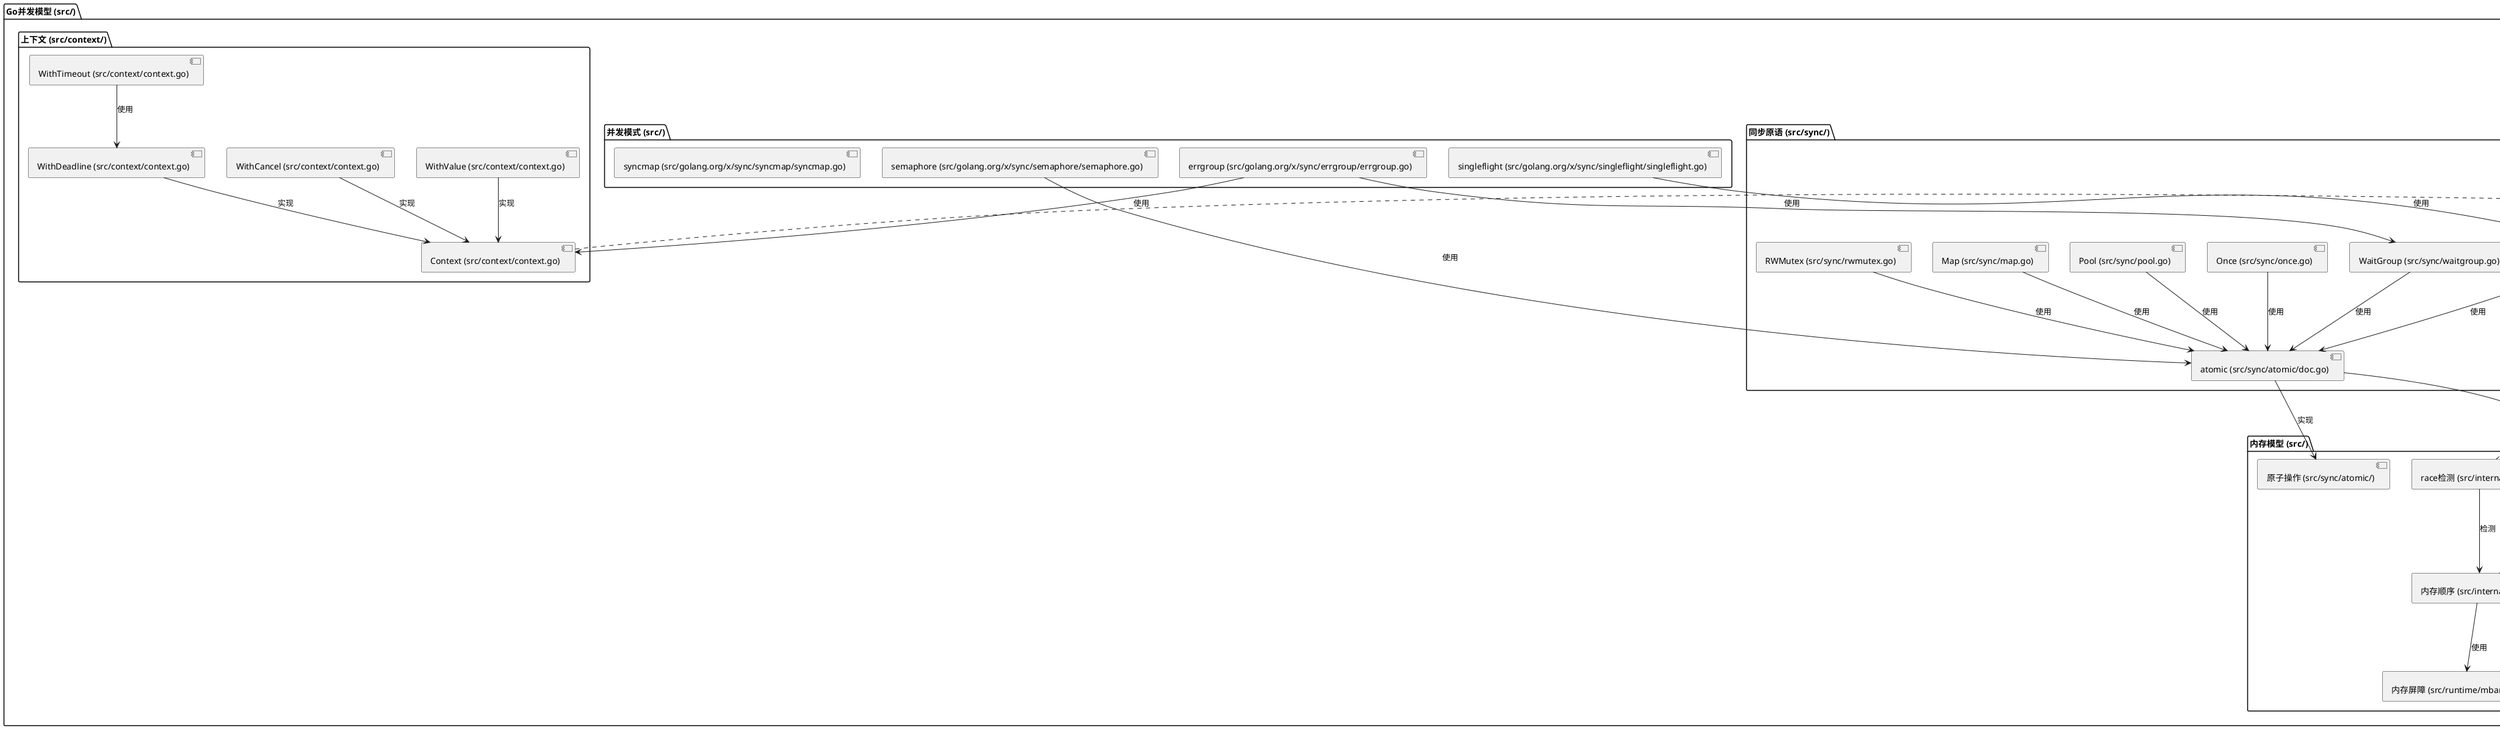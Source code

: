 @startuml Go并发模型实现架构

package "Go并发模型 (src/)" {
  package "运行时并发原语 (src/runtime/)" {
    [goroutine (src/runtime/proc.go)] as Goroutine
    [channel (src/runtime/chan.go)] as Channel
    [select (src/runtime/select.go)] as Select
    [sema (src/runtime/sema.go)] as Sema
    [netpoll (src/runtime/netpoll.go)] as NetPoll
    [timer (src/runtime/time.go)] as Timer
  }
  
  package "同步原语 (src/sync/)" {
    [Mutex (src/sync/mutex.go)] as Mutex
    [RWMutex (src/sync/rwmutex.go)] as RWMutex
    [WaitGroup (src/sync/waitgroup.go)] as WaitGroup
    [Cond (src/sync/cond.go)] as Cond
    [Once (src/sync/once.go)] as Once
    [Pool (src/sync/pool.go)] as Pool
    [Map (src/sync/map.go)] as SyncMap
    [atomic (src/sync/atomic/doc.go)] as Atomic
  }
  
  package "上下文 (src/context/)" {
    [Context (src/context/context.go)] as Context
    [WithCancel (src/context/context.go)] as WithCancel
    [WithDeadline (src/context/context.go)] as WithDeadline
    [WithTimeout (src/context/context.go)] as WithTimeout
    [WithValue (src/context/context.go)] as WithValue
  }
  
  package "并发模式 (src/)" {
    [errgroup (src/golang.org/x/sync/errgroup/errgroup.go)] as ErrGroup
    [semaphore (src/golang.org/x/sync/semaphore/semaphore.go)] as Semaphore
    [singleflight (src/golang.org/x/sync/singleflight/singleflight.go)] as SingleFlight
    [syncmap (src/golang.org/x/sync/syncmap/syncmap.go)] as XSyncMap
  }
  
  package "调度器 (src/runtime/)" {
    [G-M-P模型 (src/runtime/runtime2.go)] as GMP
    [调度循环 (src/runtime/proc.go)] as SchedLoop
    [工作窃取 (src/runtime/proc.go)] as WorkStealing
    [系统调用处理 (src/runtime/proc.go)] as SyscallHandling
    [抢占式调度 (src/runtime/preempt.go)] as Preemption
  }
  
  package "内存模型 (src/)" {
    [内存顺序 (src/internal/race/)] as MemoryOrder
    [内存屏障 (src/runtime/mbarrier.go)] as MemBarrier
    [原子操作 (src/sync/atomic/)] as AtomicOps
    [race检测 (src/internal/race/)] as RaceDetector
  }
}

' 运行时并发原语关系
Goroutine --> Sema : 使用
Channel --> Sema : 使用
Select --> Channel : 使用
NetPoll --> Sema : 使用
Timer --> Sema : 使用

' 同步原语关系
Mutex --> Atomic : 使用
RWMutex --> Atomic : 使用
WaitGroup --> Atomic : 使用
Cond --> Mutex : 使用
Once --> Atomic : 使用
Pool --> Atomic : 使用
SyncMap --> Atomic : 使用

' 上下文关系
WithCancel --> Context : 实现
WithDeadline --> Context : 实现
WithTimeout --> WithDeadline : 使用
WithValue --> Context : 实现

' 并发模式关系
ErrGroup --> Context : 使用
ErrGroup --> WaitGroup : 使用
Semaphore --> Atomic : 使用
SingleFlight --> Mutex : 使用

' 调度器关系
Goroutine --> GMP : 实现
GMP --> SchedLoop : 使用
GMP --> WorkStealing : 使用
GMP --> SyscallHandling : 使用
GMP --> Preemption : 使用

' 内存模型关系
Atomic --> AtomicOps : 实现
Atomic --> MemoryOrder : 遵循
Channel --> MemoryOrder : 遵循
Mutex --> MemoryOrder : 遵循
MemoryOrder --> MemBarrier : 使用
RaceDetector --> MemoryOrder : 检测

note right of Goroutine
  goroutine实现:
  - 轻量级线程
  - 栈管理
  - 调度
  - 系统调用集成
end note

note right of Channel
  channel实现:
  - 缓冲/非缓冲通道
  - 发送/接收队列
  - 阻塞/非阻塞操作
  - 关闭处理
end note

note right of Select
  select实现:
  - 多通道操作
  - 随机选择
  - 默认分支
  - 阻塞/非阻塞模式
end note

note right of Mutex
  互斥锁实现:
  - 快速路径
  - 自旋等待
  - 信号量退避
  - 饥饿模式
end note

note right of Context
  上下文实现:
  - 取消信号传播
  - 超时控制
  - 值传递
  - 请求作用域控制
end note

note right of GMP
  G-M-P模型:
  - G: goroutine
  - M: OS线程
  - P: 处理器
  - 全局/本地运行队列
  - 工作窃取调度
end note

note right of MemoryOrder
  内存顺序:
  - happens-before关系
  - 同步点
  - 内存可见性
  - 重排序限制
end note

note right of RaceDetector
  竞态检测:
  - 动态检测
  - 读写跟踪
  - 锁操作跟踪
  - 报告竞态条件
end note

@enduml